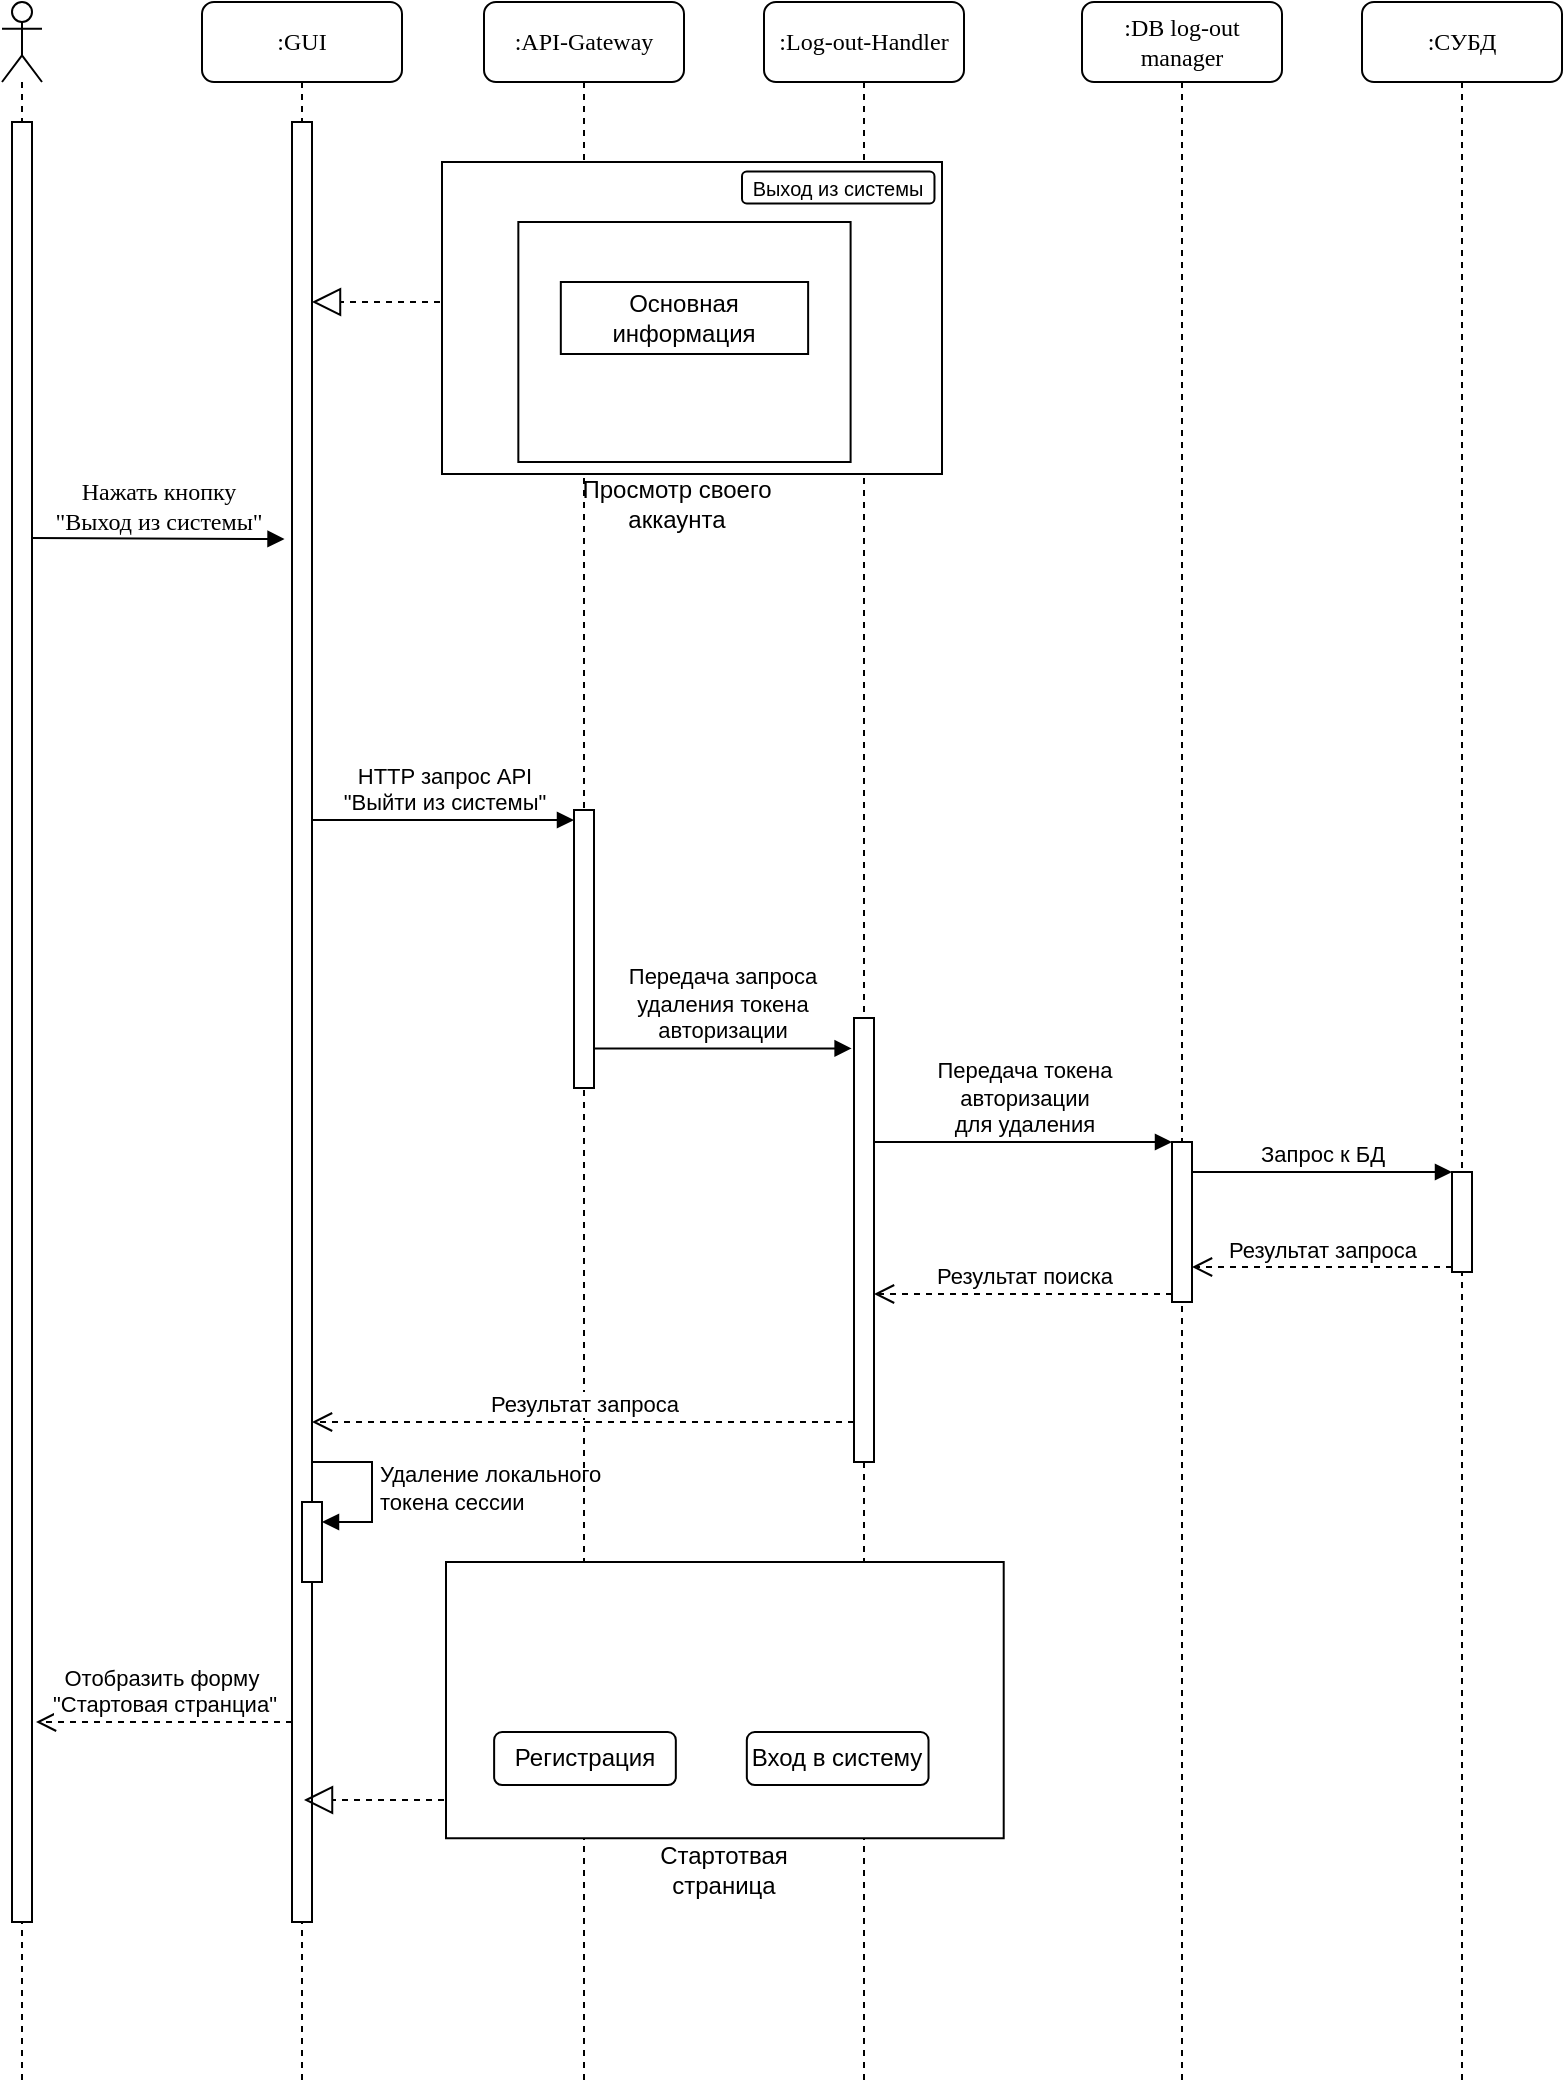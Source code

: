 <mxfile version="24.0.8" type="google">
  <diagram name="Page-1" id="13e1069c-82ec-6db2-03f1-153e76fe0fe0">
    <mxGraphModel grid="1" page="1" gridSize="10" guides="1" tooltips="1" connect="1" arrows="1" fold="1" pageScale="1" pageWidth="1100" pageHeight="850" background="none" math="0" shadow="0">
      <root>
        <mxCell id="0" />
        <mxCell id="1" parent="0" />
        <mxCell id="7baba1c4bc27f4b0-2" value=":GUI" style="shape=umlLifeline;perimeter=lifelinePerimeter;whiteSpace=wrap;html=1;container=1;collapsible=0;recursiveResize=0;outlineConnect=0;rounded=1;shadow=0;comic=0;labelBackgroundColor=none;strokeWidth=1;fontFamily=Verdana;fontSize=12;align=center;" vertex="1" parent="1">
          <mxGeometry x="240" y="80" width="100" height="1040" as="geometry" />
        </mxCell>
        <mxCell id="wwS38SLD4BhZDNM-s97V-25" value="" style="html=1;points=[];perimeter=orthogonalPerimeter;" vertex="1" parent="7baba1c4bc27f4b0-2">
          <mxGeometry x="45" y="60" width="10" height="900" as="geometry" />
        </mxCell>
        <mxCell id="8Y1q4reIzMutk8Cuu25G-8" value="" style="endArrow=block;dashed=1;endFill=0;endSize=12;html=1;rounded=0;" edge="1" parent="7baba1c4bc27f4b0-2">
          <mxGeometry width="160" relative="1" as="geometry">
            <mxPoint x="125" y="150.0" as="sourcePoint" />
            <mxPoint x="55" y="150.0" as="targetPoint" />
          </mxGeometry>
        </mxCell>
        <mxCell id="f_-WnvcZrup8OcyQ_z7--2" value="" style="html=1;points=[[0,0,0,0,5],[0,1,0,0,-5],[1,0,0,0,5],[1,1,0,0,-5]];perimeter=orthogonalPerimeter;outlineConnect=0;targetShapes=umlLifeline;portConstraint=eastwest;newEdgeStyle={&quot;curved&quot;:0,&quot;rounded&quot;:0};" vertex="1" parent="7baba1c4bc27f4b0-2">
          <mxGeometry x="50" y="750" width="10" height="40" as="geometry" />
        </mxCell>
        <mxCell id="f_-WnvcZrup8OcyQ_z7--3" value="Удаление локального &lt;br&gt;токена сессии" style="html=1;align=left;spacingLeft=2;endArrow=block;rounded=0;edgeStyle=orthogonalEdgeStyle;curved=0;rounded=0;" edge="1" parent="7baba1c4bc27f4b0-2" target="f_-WnvcZrup8OcyQ_z7--2">
          <mxGeometry x="0.012" relative="1" as="geometry">
            <mxPoint x="55" y="730" as="sourcePoint" />
            <Array as="points">
              <mxPoint x="85" y="760" />
            </Array>
            <mxPoint as="offset" />
          </mxGeometry>
        </mxCell>
        <mxCell id="7baba1c4bc27f4b0-4" value=":API-Gateway" style="shape=umlLifeline;perimeter=lifelinePerimeter;whiteSpace=wrap;html=1;container=1;collapsible=0;recursiveResize=0;outlineConnect=0;rounded=1;shadow=0;comic=0;labelBackgroundColor=none;strokeWidth=1;fontFamily=Verdana;fontSize=12;align=center;" vertex="1" parent="1">
          <mxGeometry x="381" y="80" width="100" height="1040" as="geometry" />
        </mxCell>
        <mxCell id="WZIY-89Z3sl6ZoVQuBjr-1" value="" style="html=1;points=[[0,0,0,0,5],[0,1,0,0,-5],[1,0,0,0,5],[1,1,0,0,-5]];perimeter=orthogonalPerimeter;outlineConnect=0;targetShapes=umlLifeline;portConstraint=eastwest;newEdgeStyle={&quot;curved&quot;:0,&quot;rounded&quot;:0};" vertex="1" parent="7baba1c4bc27f4b0-4">
          <mxGeometry x="45" y="404" width="10" height="139" as="geometry" />
        </mxCell>
        <mxCell id="7baba1c4bc27f4b0-6" value=":DB log-out manager" style="shape=umlLifeline;perimeter=lifelinePerimeter;whiteSpace=wrap;html=1;container=1;collapsible=0;recursiveResize=0;outlineConnect=0;rounded=1;shadow=0;comic=0;labelBackgroundColor=none;strokeWidth=1;fontFamily=Verdana;fontSize=12;align=center;" vertex="1" parent="1">
          <mxGeometry x="680" y="80" width="100" height="1040" as="geometry" />
        </mxCell>
        <mxCell id="7baba1c4bc27f4b0-7" value=":СУБД" style="shape=umlLifeline;perimeter=lifelinePerimeter;whiteSpace=wrap;html=1;container=1;collapsible=0;recursiveResize=0;outlineConnect=0;rounded=1;shadow=0;comic=0;labelBackgroundColor=none;strokeWidth=1;fontFamily=Verdana;fontSize=12;align=center;" vertex="1" parent="1">
          <mxGeometry x="820" y="80" width="100" height="1040" as="geometry" />
        </mxCell>
        <mxCell id="wwS38SLD4BhZDNM-s97V-44" value="" style="html=1;points=[];perimeter=orthogonalPerimeter;" vertex="1" parent="7baba1c4bc27f4b0-7">
          <mxGeometry x="-95" y="570" width="10" height="80" as="geometry" />
        </mxCell>
        <mxCell id="wwS38SLD4BhZDNM-s97V-50" value="" style="html=1;points=[];perimeter=orthogonalPerimeter;" vertex="1" parent="7baba1c4bc27f4b0-7">
          <mxGeometry x="45" y="585" width="10" height="50" as="geometry" />
        </mxCell>
        <mxCell id="wwS38SLD4BhZDNM-s97V-45" value="Передача токена &lt;br&gt;авторизации&lt;br&gt;для удаления" style="html=1;verticalAlign=bottom;endArrow=block;entryX=0;entryY=0;rounded=0;" edge="1" parent="7baba1c4bc27f4b0-7" target="wwS38SLD4BhZDNM-s97V-44">
          <mxGeometry relative="1" as="geometry">
            <mxPoint x="-244" y="570" as="sourcePoint" />
          </mxGeometry>
        </mxCell>
        <mxCell id="wwS38SLD4BhZDNM-s97V-46" value="Результат поиска" style="html=1;verticalAlign=bottom;endArrow=open;dashed=1;endSize=8;exitX=0;exitY=0.95;rounded=0;" edge="1" parent="7baba1c4bc27f4b0-7" source="wwS38SLD4BhZDNM-s97V-44">
          <mxGeometry relative="1" as="geometry">
            <mxPoint x="-244" y="646" as="targetPoint" />
          </mxGeometry>
        </mxCell>
        <mxCell id="wwS38SLD4BhZDNM-s97V-51" value="Запрос к БД" style="html=1;verticalAlign=bottom;endArrow=block;entryX=0;entryY=0;rounded=0;" edge="1" parent="7baba1c4bc27f4b0-7" source="wwS38SLD4BhZDNM-s97V-44" target="wwS38SLD4BhZDNM-s97V-50">
          <mxGeometry relative="1" as="geometry">
            <mxPoint x="-6" y="780" as="sourcePoint" />
          </mxGeometry>
        </mxCell>
        <mxCell id="wwS38SLD4BhZDNM-s97V-52" value="Результат запроса" style="html=1;verticalAlign=bottom;endArrow=open;dashed=1;endSize=8;exitX=0;exitY=0.95;rounded=0;" edge="1" parent="7baba1c4bc27f4b0-7" source="wwS38SLD4BhZDNM-s97V-50" target="wwS38SLD4BhZDNM-s97V-44">
          <mxGeometry relative="1" as="geometry">
            <mxPoint x="-6" y="856" as="targetPoint" />
          </mxGeometry>
        </mxCell>
        <mxCell id="7baba1c4bc27f4b0-11" value="Нажать кнопку &lt;br&gt;&quot;Выход из системы&quot;" style="html=1;verticalAlign=bottom;endArrow=block;labelBackgroundColor=none;fontFamily=Verdana;fontSize=12;edgeStyle=elbowEdgeStyle;elbow=vertical;entryX=-0.374;entryY=0.025;entryDx=0;entryDy=0;entryPerimeter=0;" edge="1" parent="1">
          <mxGeometry relative="1" as="geometry">
            <mxPoint x="155" y="348" as="sourcePoint" />
            <mxPoint x="281.26" y="348.5" as="targetPoint" />
          </mxGeometry>
        </mxCell>
        <mxCell id="wwS38SLD4BhZDNM-s97V-5" value="" style="shape=umlLifeline;participant=umlActor;perimeter=lifelinePerimeter;whiteSpace=wrap;html=1;container=1;collapsible=0;recursiveResize=0;verticalAlign=top;spacingTop=36;outlineConnect=0;" vertex="1" parent="1">
          <mxGeometry x="140" y="80" width="20" height="1040" as="geometry" />
        </mxCell>
        <mxCell id="wwS38SLD4BhZDNM-s97V-6" value="" style="html=1;points=[];perimeter=orthogonalPerimeter;" vertex="1" parent="wwS38SLD4BhZDNM-s97V-5">
          <mxGeometry x="5" y="60" width="10" height="900" as="geometry" />
        </mxCell>
        <mxCell id="wwS38SLD4BhZDNM-s97V-38" value="HTTP запрос API&lt;div&gt;&quot;Выйти из системы&quot;&lt;/div&gt;" style="html=1;verticalAlign=bottom;endArrow=block;entryX=0;entryY=0;rounded=0;entryDx=0;entryDy=5;entryPerimeter=0;" edge="1" parent="1" target="WZIY-89Z3sl6ZoVQuBjr-1">
          <mxGeometry relative="1" as="geometry">
            <mxPoint x="295" y="489" as="sourcePoint" />
          </mxGeometry>
        </mxCell>
        <mxCell id="g-z1oCNefS3xPDmUXuDe-1" value=":Log-out-Handler" style="shape=umlLifeline;perimeter=lifelinePerimeter;whiteSpace=wrap;html=1;container=1;collapsible=0;recursiveResize=0;outlineConnect=0;rounded=1;shadow=0;comic=0;labelBackgroundColor=none;strokeWidth=1;fontFamily=Verdana;fontSize=12;align=center;" vertex="1" parent="1">
          <mxGeometry x="521" y="80" width="100" height="1040" as="geometry" />
        </mxCell>
        <mxCell id="wwS38SLD4BhZDNM-s97V-37" value="" style="html=1;points=[];perimeter=orthogonalPerimeter;" vertex="1" parent="g-z1oCNefS3xPDmUXuDe-1">
          <mxGeometry x="45" y="508" width="10" height="222" as="geometry" />
        </mxCell>
        <mxCell id="8Y1q4reIzMutk8Cuu25G-1" value="" style="group" connectable="0" vertex="1" parent="g-z1oCNefS3xPDmUXuDe-1">
          <mxGeometry x="-161" y="80" width="250" height="180" as="geometry" />
        </mxCell>
        <mxCell id="8Y1q4reIzMutk8Cuu25G-2" value="Просмотр своего аккаунта" style="text;html=1;strokeColor=none;fillColor=none;align=center;verticalAlign=middle;whiteSpace=wrap;rounded=0;" vertex="1" parent="8Y1q4reIzMutk8Cuu25G-1">
          <mxGeometry x="69.355" y="162" width="96.774" height="18" as="geometry" />
        </mxCell>
        <mxCell id="8Y1q4reIzMutk8Cuu25G-3" value="" style="rounded=0;whiteSpace=wrap;html=1;" vertex="1" parent="8Y1q4reIzMutk8Cuu25G-1">
          <mxGeometry width="250" height="156.0" as="geometry" />
        </mxCell>
        <mxCell id="8Y1q4reIzMutk8Cuu25G-4" value="&lt;font style=&quot;font-size: 10px;&quot;&gt;Выход из системы&lt;/font&gt;" style="rounded=1;whiteSpace=wrap;html=1;" vertex="1" parent="8Y1q4reIzMutk8Cuu25G-1">
          <mxGeometry x="150" y="4.8" width="96.24" height="15.9" as="geometry" />
        </mxCell>
        <mxCell id="8Y1q4reIzMutk8Cuu25G-5" style="edgeStyle=orthogonalEdgeStyle;rounded=0;orthogonalLoop=1;jettySize=auto;html=1;exitX=0.5;exitY=1;exitDx=0;exitDy=0;" edge="1" parent="8Y1q4reIzMutk8Cuu25G-1">
          <mxGeometry relative="1" as="geometry">
            <mxPoint x="114.785" y="84.0" as="sourcePoint" />
            <mxPoint x="114.785" y="84.0" as="targetPoint" />
          </mxGeometry>
        </mxCell>
        <mxCell id="8Y1q4reIzMutk8Cuu25G-6" value="" style="rounded=0;whiteSpace=wrap;html=1;" vertex="1" parent="8Y1q4reIzMutk8Cuu25G-1">
          <mxGeometry x="38.172" y="30" width="166.129" height="120" as="geometry" />
        </mxCell>
        <mxCell id="8Y1q4reIzMutk8Cuu25G-7" value="Основная информация" style="rounded=0;whiteSpace=wrap;html=1;" vertex="1" parent="8Y1q4reIzMutk8Cuu25G-1">
          <mxGeometry x="59.409" y="60" width="123.656" height="36" as="geometry" />
        </mxCell>
        <mxCell id="wwS38SLD4BhZDNM-s97V-39" value="Результат запроса" style="html=1;verticalAlign=bottom;endArrow=open;dashed=1;endSize=8;exitX=0;exitY=0.95;rounded=0;" edge="1" parent="g-z1oCNefS3xPDmUXuDe-1">
          <mxGeometry relative="1" as="geometry">
            <mxPoint x="-226" y="710.0" as="targetPoint" />
            <mxPoint x="45" y="710.0" as="sourcePoint" />
          </mxGeometry>
        </mxCell>
        <mxCell id="g-z1oCNefS3xPDmUXuDe-6" value="Передача запроса &lt;br&gt;удаления токена &lt;br&gt;авторизации" style="html=1;verticalAlign=bottom;endArrow=block;entryX=-0.12;entryY=0.026;rounded=0;entryDx=0;entryDy=0;entryPerimeter=0;" edge="1" parent="1" source="WZIY-89Z3sl6ZoVQuBjr-1">
          <mxGeometry x="-0.006" relative="1" as="geometry">
            <mxPoint x="460" y="604" as="sourcePoint" />
            <mxPoint x="564.8" y="603.214" as="targetPoint" />
            <mxPoint as="offset" />
          </mxGeometry>
        </mxCell>
        <mxCell id="wwS38SLD4BhZDNM-s97V-69" value="Отобразить форму&amp;nbsp;&lt;br&gt;&quot;Стартовая странциа&quot;" style="html=1;verticalAlign=bottom;endArrow=open;dashed=1;endSize=8;rounded=0;exitX=-0.2;exitY=0.854;exitDx=0;exitDy=0;exitPerimeter=0;" edge="1" parent="1">
          <mxGeometry relative="1" as="geometry">
            <mxPoint x="285.0" y="940" as="sourcePoint" />
            <mxPoint x="157" y="940" as="targetPoint" />
          </mxGeometry>
        </mxCell>
        <mxCell id="8Y1q4reIzMutk8Cuu25G-9" value="" style="group" connectable="0" vertex="1" parent="1">
          <mxGeometry x="362" y="860" width="290" height="170" as="geometry" />
        </mxCell>
        <mxCell id="8Y1q4reIzMutk8Cuu25G-10" value="" style="rounded=0;whiteSpace=wrap;html=1;" vertex="1" parent="8Y1q4reIzMutk8Cuu25G-9">
          <mxGeometry width="278.857" height="138.125" as="geometry" />
        </mxCell>
        <mxCell id="8Y1q4reIzMutk8Cuu25G-11" value="Стартотвая страница" style="text;html=1;strokeColor=none;fillColor=none;align=center;verticalAlign=middle;whiteSpace=wrap;rounded=0;" vertex="1" parent="8Y1q4reIzMutk8Cuu25G-9">
          <mxGeometry x="85.279" y="145.828" width="108.299" height="15.938" as="geometry" />
        </mxCell>
        <mxCell id="8Y1q4reIzMutk8Cuu25G-12" value="Вход в систему" style="rounded=1;whiteSpace=wrap;html=1;perimeterSpacing=0;" vertex="1" parent="8Y1q4reIzMutk8Cuu25G-9">
          <mxGeometry x="150.415" y="85" width="90.851" height="26.562" as="geometry" />
        </mxCell>
        <mxCell id="8Y1q4reIzMutk8Cuu25G-13" value="Регистрация" style="rounded=1;whiteSpace=wrap;html=1;perimeterSpacing=0;" vertex="1" parent="8Y1q4reIzMutk8Cuu25G-9">
          <mxGeometry x="24.066" y="85" width="90.851" height="26.562" as="geometry" />
        </mxCell>
        <mxCell id="8Y1q4reIzMutk8Cuu25G-14" value="" style="endArrow=block;dashed=1;endFill=0;endSize=12;html=1;rounded=0;" edge="1" parent="1">
          <mxGeometry width="160" relative="1" as="geometry">
            <mxPoint x="361" y="979" as="sourcePoint" />
            <mxPoint x="291" y="979" as="targetPoint" />
          </mxGeometry>
        </mxCell>
      </root>
    </mxGraphModel>
  </diagram>
</mxfile>
